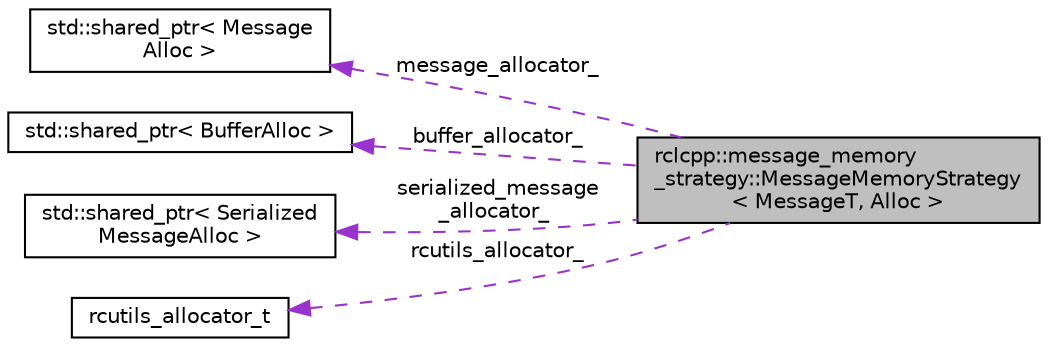 digraph "rclcpp::message_memory_strategy::MessageMemoryStrategy&lt; MessageT, Alloc &gt;"
{
  edge [fontname="Helvetica",fontsize="10",labelfontname="Helvetica",labelfontsize="10"];
  node [fontname="Helvetica",fontsize="10",shape=record];
  rankdir="LR";
  Node1 [label="rclcpp::message_memory\l_strategy::MessageMemoryStrategy\l\< MessageT, Alloc \>",height=0.2,width=0.4,color="black", fillcolor="grey75", style="filled", fontcolor="black"];
  Node2 -> Node1 [dir="back",color="darkorchid3",fontsize="10",style="dashed",label=" message_allocator_" ,fontname="Helvetica"];
  Node2 [label="std::shared_ptr\< Message\lAlloc \>",height=0.2,width=0.4,color="black", fillcolor="white", style="filled",URL="/home/developer/workspaces/docs_crystal/doxygen_tag_files/cppreference-doxygen-web.tag.xml$cpp/memory/shared_ptr.html"];
  Node3 -> Node1 [dir="back",color="darkorchid3",fontsize="10",style="dashed",label=" buffer_allocator_" ,fontname="Helvetica"];
  Node3 [label="std::shared_ptr\< BufferAlloc \>",height=0.2,width=0.4,color="black", fillcolor="white", style="filled",URL="/home/developer/workspaces/docs_crystal/doxygen_tag_files/cppreference-doxygen-web.tag.xml$cpp/memory/shared_ptr.html"];
  Node4 -> Node1 [dir="back",color="darkorchid3",fontsize="10",style="dashed",label=" serialized_message\l_allocator_" ,fontname="Helvetica"];
  Node4 [label="std::shared_ptr\< Serialized\lMessageAlloc \>",height=0.2,width=0.4,color="black", fillcolor="white", style="filled",URL="/home/developer/workspaces/docs_crystal/doxygen_tag_files/cppreference-doxygen-web.tag.xml$cpp/memory/shared_ptr.html"];
  Node5 -> Node1 [dir="back",color="darkorchid3",fontsize="10",style="dashed",label=" rcutils_allocator_" ,fontname="Helvetica"];
  Node5 [label="rcutils_allocator_t",height=0.2,width=0.4,color="black", fillcolor="white", style="filled",URL="/home/developer/workspaces/docs_crystal/doxygen_tag_files/rcutils.tag$structrcutils__allocator__t.html"];
}
